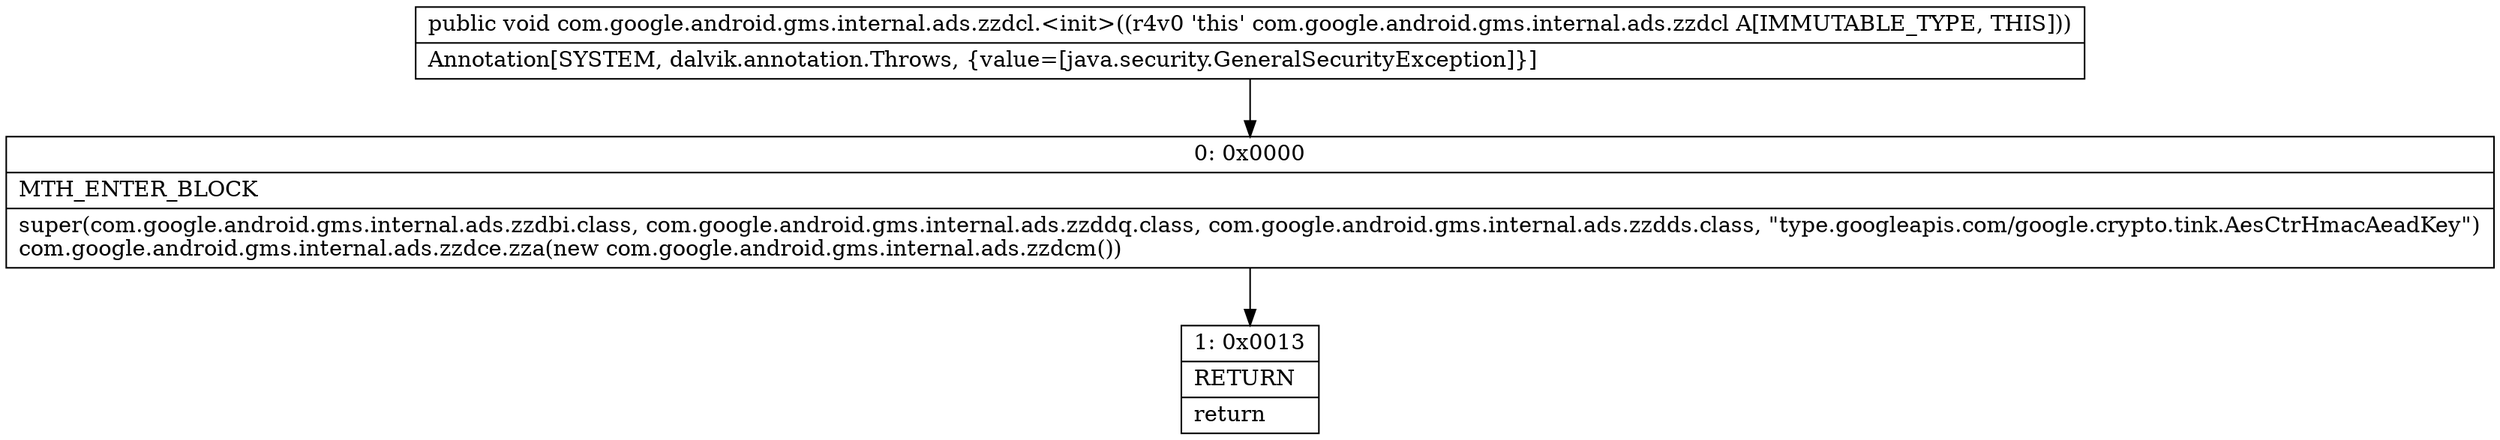 digraph "CFG forcom.google.android.gms.internal.ads.zzdcl.\<init\>()V" {
Node_0 [shape=record,label="{0\:\ 0x0000|MTH_ENTER_BLOCK\l|super(com.google.android.gms.internal.ads.zzdbi.class, com.google.android.gms.internal.ads.zzddq.class, com.google.android.gms.internal.ads.zzdds.class, \"type.googleapis.com\/google.crypto.tink.AesCtrHmacAeadKey\")\lcom.google.android.gms.internal.ads.zzdce.zza(new com.google.android.gms.internal.ads.zzdcm())\l}"];
Node_1 [shape=record,label="{1\:\ 0x0013|RETURN\l|return\l}"];
MethodNode[shape=record,label="{public void com.google.android.gms.internal.ads.zzdcl.\<init\>((r4v0 'this' com.google.android.gms.internal.ads.zzdcl A[IMMUTABLE_TYPE, THIS]))  | Annotation[SYSTEM, dalvik.annotation.Throws, \{value=[java.security.GeneralSecurityException]\}]\l}"];
MethodNode -> Node_0;
Node_0 -> Node_1;
}

